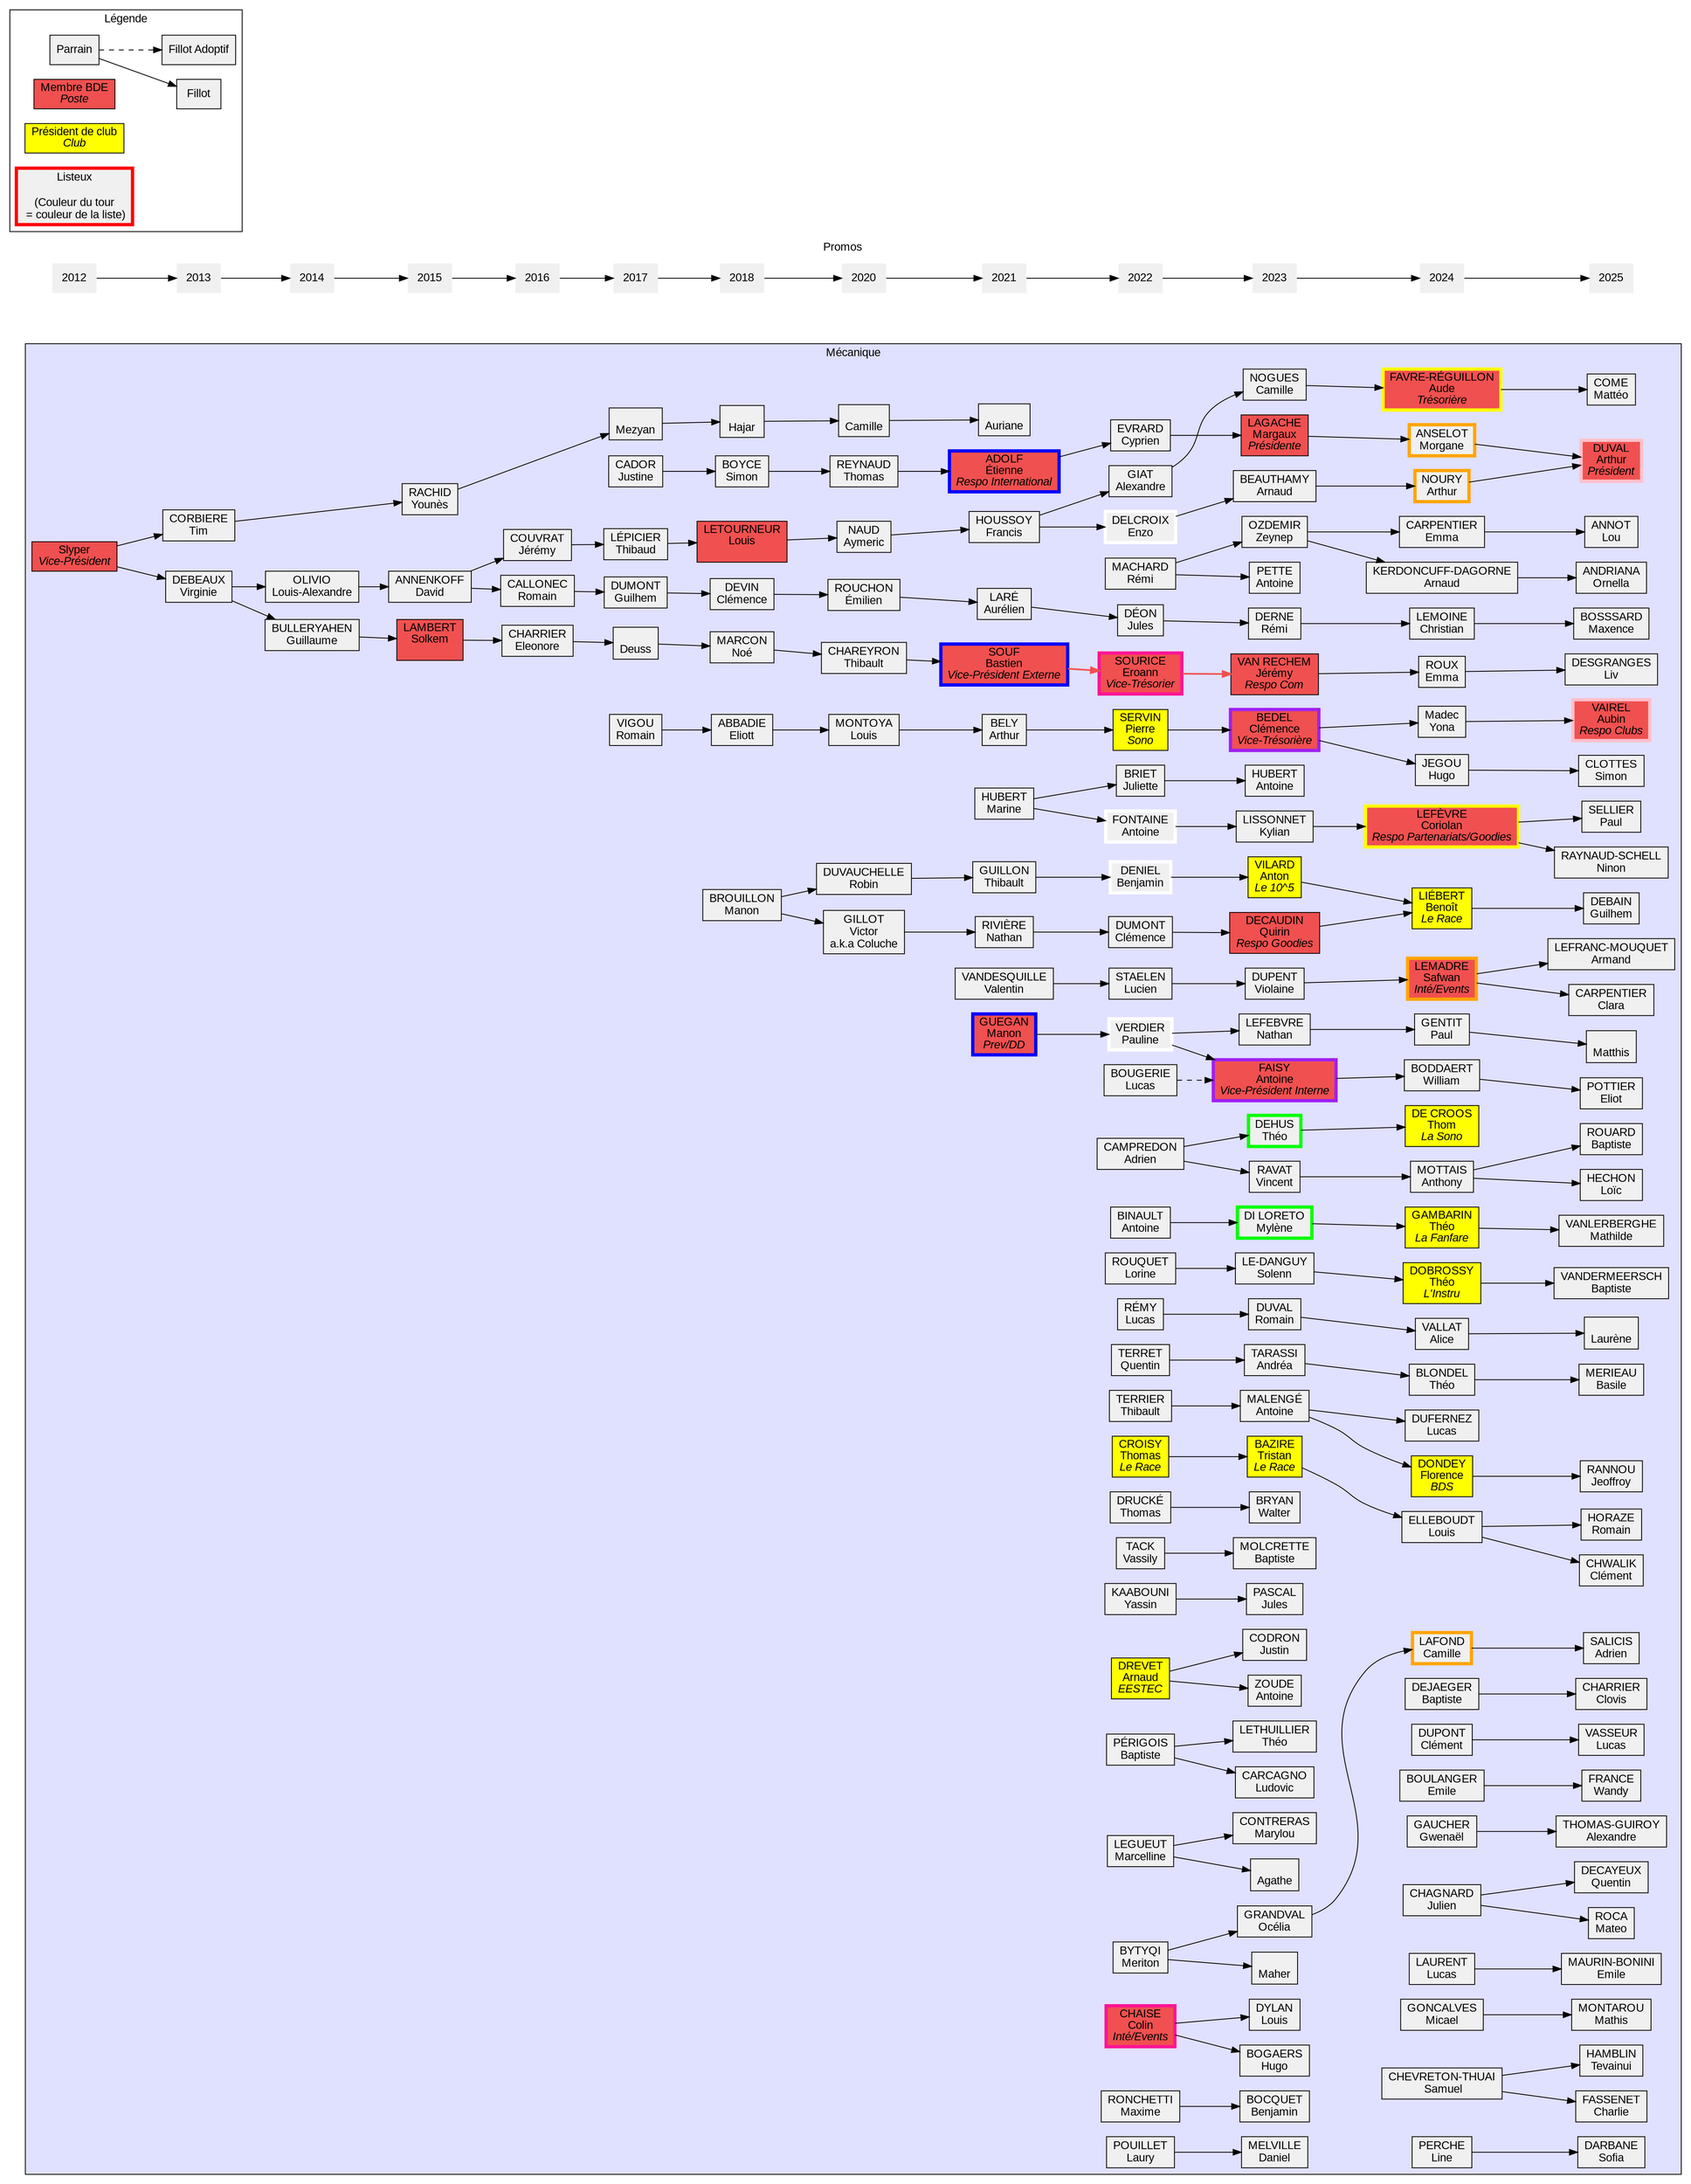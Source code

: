 digraph meca {
	graph [
		charset = "UTF-8";
		style = filled;
		fontname = "Arial";
	];

	node [
		shape = box;
		style = filled;
		fillcolor = "#f0f0f0";
		fontname = "Arial";
	];

	rankdir = LR;

	subgraph cluster_promos {
		label = "Promos";
		penwidth = 0;
		color = none;
		node [shape = none];

		"2012" -> "2013" -> "2014" -> "2015" -> "2016" -> "2017" -> "2018" -> "2020" -> "2021" -> "2022" -> "2023" -> "2024"-> "2025";
	}
    	subgraph cluster_legende {
		label = "Légende";
		fillcolor = none;

		leg_parrain	[label = "Parrain"];
		leg_fillot	[label = "Fillot"];
		leg_fillotadop	[label = "Fillot Adoptif"];
		leg_BDE		[label = <Membre BDE<BR/><I>Poste</I>> fillcolor="#f05050"];
		leg_prez	[label = <Président de club<BR/><I>Club</I>> fillcolor="yellow"];
		leg_listeux	[label = "Listeux\n\n(Couleur du tour\n = couleur de la liste)" penwidth=4 color="red"];

		leg_parrain -> leg_fillot;
		leg_parrain -> leg_fillotadop [style = "dashed"];
	}
	
	subgraph cluster_meca {
		label = "Mécanique";
		fillcolor = "#E0E0FF";

		{ rank = "same";
			slyper		[label = <Slyper<BR/><I>Vice-Président</I>>  fillcolor="#f05050"];
		}

		{ rank = "same";
			virginiedeb	[label = "DEBEAUX\nVirginie"];
			timcorb		[label = "CORBIERE\nTim"];
		}
		slyper -> virginiedeb;
		slyper -> timcorb;

		{ rank = "same";
			guillaumebulle	[label = "BULLERYAHEN\nGuillaume"];
			louisalexoli	[label = "OLIVIO\nLouis-Alexandre"];
		}
		virginiedeb -> guillaumebulle;
		virginiedeb -> louisalexoli;

		{ rank = "same";
			davidanne	[label = "ANNENKOFF\nDavid"];
			solkemlam	[label = <LAMBERT<BR/>Solkem<BR/><I> </I>>  fillcolor="#f05050"];
			younesrach	[label = "RACHID\nYounès"];
		}
		guillaumebulle -> solkemlam;
		louisalexoli -> davidanne;

		timcorb -> younesrach;

		{ rank = "same";
			eleonorechar	[label = "CHARRIER\nEleonore"];
			jeremycou	[label = "COUVRAT\nJérémy"];
			romaincal	[label = "CALLONEC\nRomain"];
		}
		davidanne -> jeremycou;
		davidanne -> romaincal;
		solkemlam -> eleonorechar;

		{ rank = "same";
			deuss		[label = "\nDeuss"];
			guilhemdum	[label = "DUMONT\nGuilhem"];
			justinecad	[label = "CADOR\nJustine"];
			mezyan		[label = "\nMezyan"];
			romainvig	[label = "VIGOU\nRomain"];
			thibaudlep	[label = "LÉPICIER\nThibaud"];
		}
		eleonorechar -> deuss;
		jeremycou -> thibaudlep;
		romaincal -> guilhemdum;

		younesrach -> mezyan;

		{ rank = "same";
			clemencedev	[label = "DEVIN\nClémence"];
			elliotabba	[label = "ABBADIE\nEliott"];
			hajar		[label = "\nHajar"];
			louislet	[label = <LETOURNEUR<BR/>Louis<BR/><I> </I>> fillcolor="#f05050"];
			manonbrou	[label = "BROUILLON\nManon"];
			noemarc		[label = "MARCON\nNoé"];
			simonboy	[label = "BOYCE\nSimon"];
		}
		deuss -> noemarc;
		guilhemdum -> clemencedev;
		justinecad -> simonboy;
		mezyan -> hajar;
		romainvig -> elliotabba;
		thibaudlep -> louislet;

		{ rank = "same";
			aymericnaud	[label = "NAUD\nAymeric"];
			camille 	[label = "\nCamille"];
			coluche		[label = "GILLOT\nVictor\na.k.a Coluche"];
			emilienrou	[label = "ROUCHON\nÉmilien"];
			louismonto	[label = "MONTOYA\nLouis"];
			robinduv	[label = "DUVAUCHELLE\nRobin"];
			thibaultchar	[label = "CHAREYRON\nThibault"];
			thomasrey	[label = "REYNAUD\nThomas"];
		}
		clemencedev -> emilienrou;
		elliotabba -> louismonto;
		hajar -> camille;
		louislet -> aymericnaud;
		manonbrou -> coluche;
		manonbrou -> robinduv;
		noemarc -> thibaultchar;
		simonboy -> thomasrey;

		{ rank = "same";
			arthurbely	[label = "BELY\nArthur"];
			aurelienlar	[label = "LARÉ\nAurélien"];
			auriane		[label = "\nAuriane"];
			bastiensouf	[label = <SOUF<BR/>Bastien<BR/><I>Vice-Président Externe</I>> fillcolor="#f05050" penwidth=4 color="blue"];
			etiennead	[label = <ADOLF<BR/>Étienne<BR/><I>Respo International</I>> fillcolor="#f05050" penwidth=4 color="blue"];
			francishouss	[label = "HOUSSOY\nFrancis"];
			manongueg	[label = <GUEGAN<BR/>Manon<BR/><I>Prev/DD</I>>  fillcolor="#f05050" penwidth=4 color="blue"];
			marinehub	[label = "HUBERT\nMarine"];
			nathanriv	[label = "RIVIÈRE\nNathan"];
			thibaultgui	[label = "GUILLON\nThibault"];
			valentinvan	[label = "VANDESQUILLE\nValentin"];
		}
		aymericnaud -> francishouss;
		camille -> auriane;
		coluche -> nathanriv;
		emilienrou -> aurelienlar;
		louismonto -> arthurbely;
		robinduv -> thibaultgui;
		thibaultchar -> bastiensouf;
		thomasrey -> etiennead;

		{ rank="same";
			adriencamp	[label = "CAMPREDON\nAdrien"];
			alexandregiat	[label = "GIAT\nAlexandre"];
			antoinebin	[label = "BINAULT\nAntoine"];
			antoinefont	[label = "FONTAINE\nAntoine" penwidth=4 color="white"];
			benjamindeniel	[label = "DENIEL\nBenjamin" penwidth=4 color="white"];
			clemencedum 	[label = "DUMONT\nClémence"];
			
			cyprienev	[label = "EVRARD\nCyprien"];
			enzodel		[label = "DELCROIX\nEnzo" penwidth=4 color="white"];
			eroann		[label = <SOURICE<BR/>Eroann<BR/><I>Vice-Trésorier</I>> fillcolor="#f05050" penwidth=4 color="deeppink"];
			julesde		[label = "DÉON\nJules"];
			juliettebri	[label = "BRIET\nJuliette"];

			lorine 		[label = "ROUQUET\nLorine"];
			lucasb 		[label = "BOUGERIE\nLucas"];
			lucasr		[label = "RÉMY\nLucas"];
			luciensta	[label = "STAELEN\nLucien"];
			
			

			paulineverd	[label = "VERDIER\nPauline" penwidth=4 color="white"];
			quentinterr	[label = "TERRET\nQuentin"];
			remimach	[label = "MACHARD\nRémi"];
			servin		[label = <SERVIN<BR/>Pierre<BR/><I>Sono</I>> fillcolor="yellow"];
			thibaultter	[label = "TERRIER\nThibault"];
			thomascroi	[label = <CROISY<BR/>Thomas<BR/><I>Le Race</I>> fillcolor="yellow"];
			thomasdru	[label = "DRUCKÉ\nThomas"];
			vassily		[label = "TACK\nVassily"];
			yassin 		[label = "KAABOUNI\nYassin"];
			arnauddrev	[label = <DREVET<BR/>Arnaud<BR/><I>EESTEC</I>> fillcolor="yellow"];
			baptisteperi	[label = "PÉRIGOIS\nBaptiste"];
			marcelline	[label = "LEGUEUT\nMarcelline"];
			meriton		[label = "BYTYQI\nMeriton"];
			colinchaise	[label = <CHAISE<BR/>Colin<BR/><I>Inté/Events</I>> fillcolor="#f05050" penwidth=4 color="deeppink"];
			maxime 		[label = "RONCHETTI\nMaxime"];
            laury		[label = "POUILLET\nLaury"];
		}
		arthurbely -> servin;
		aurelienlar -> julesde;
		bastiensouf -> eroann [penwidth=2 color = "#f05050"];
		etiennead -> cyprienev;
		francishouss -> alexandregiat;
		francishouss -> enzodel;
		manongueg -> paulineverd;
		marinehub -> antoinefont;
		marinehub -> juliettebri;
		nathanriv -> clemencedum;
		thibaultgui -> benjamindeniel;
		valentinvan -> luciensta;

		{ rank = "same";
			agathe		[label = "\nAgathe"];
			andreatar	[label = "TARASSI\nAndréa"];
			antoinefais	[label = <FAISY<BR/>Antoine<BR/><I>Vice-Président Interne</I>> fillcolor="#f05050" penwidth=4 color="purple"];
			antoinehub	[label = "HUBERT\nAntoine"];
			antoinemal	[label = "MALENGÉ\nAntoine"];
			antoinepett	[label = "PETTE\nAntoine"];
			antoinezoud	[label = "ZOUDE\nAntoine"];
			antonvil	[label = <VILARD<BR/>Anton<BR/><I>Le 10^5</I>> fillcolor="yellow"];
			arnaudbeau	[label = "BEAUTHAMY\nArnaud"];
			baptistemol	[label = "MOLCRETTE\nBaptiste"];
			benjaminboc	[label = "BOCQUET\nBenjamin"];
			camillenog	[label = "NOGUES\nCamille"];
			clemencebed	[label = <BEDEL<BR/>Clémence<BR/><I>Vice-Trésorière</I>> fillcolor="#f05050" penwidth=4 color="purple"];
			danielmel	[label = "MELVILLE\nDaniel"];
			hugobog		[label = "BOGAERS\nHugo"];
			jeremyvanrech	[label = <VAN RECHEM<BR/>Jérémy<BR/><I>Respo Com</I>> fillcolor="#f05050"];
			julespasc	[label = "PASCAL\nJules"];
			justincod	[label = "CODRON\nJustin"];
			kylianliss	[label = "LISSONNET\nKylian"];
			louisdyl	[label = "DYLAN\nLouis"];
			ludoviccar	[label = "CARCAGNO\nLudovic"];
			maher 		[label = "\nMaher"];
			maryloucon	[label = "CONTRERAS\nMarylou"];
			margauxlag	[label = <LAGACHE<BR/>Margaux<BR/><I>Présidente</I>> fillcolor="#f05050"];
			mylenedil	[label = "DI LORETO\nMylène" penwidth=4 color="green"];
			nathanlef	[label = "LEFEBVRE\nNathan"];
			oceliagra	[label = "GRANDVAL\nOcélia"];
			quirin		[label = <DECAUDIN<BR/>Quirin<BR/><I>Respo Goodies</I>> fillcolor="#f05050"];
			remider		[label = "DERNE\nRémi"];
			romainduv	[label = "DUVAL\nRomain"];
			solennled	[label = "LE-DANGUY\nSolenn"];
			theodehu	[label = "DEHUS\nThéo" penwidth=4 color="green"];
			theoletu	[label = "LETHUILLIER\nThéo"];
			tristanbaz 	[label = <BAZIRE<BR/>Tristan<BR/><I>Le Race</I>> fillcolor="yellow"];
			vincentrava	[label = "RAVAT\nVincent"];
			violainedup	[label = "DUPENT\nViolaine"];
			walterbry 	[label = "BRYAN\nWalter"];
			zeynep		[label = "OZDEMIR\nZeynep"];
		}
		adriencamp -> theodehu;
		adriencamp -> vincentrava;
		alexandregiat -> camillenog;
		antoinebin -> mylenedil;
		antoinefont -> kylianliss;
		arnauddrev -> antoinezoud;
		arnauddrev -> justincod;
		baptisteperi -> ludoviccar;
		baptisteperi -> theoletu;
		benjamindeniel -> antonvil;
		clemencedum -> quirin;
		colinchaise -> hugobog;
		colinchaise -> louisdyl;
		cyprienev -> margauxlag;
		enzodel -> arnaudbeau;
		eroann -> jeremyvanrech [penwidth=2 color = "#f05050"];
		julesde -> remider;
		juliettebri -> antoinehub;
		laury -> danielmel;
		lorine -> solennled;
		lucasb -> antoinefais [style = "dashed"];
		lucasr -> romainduv;
		luciensta -> violainedup;
		marcelline -> agathe;
		marcelline -> maryloucon;
		maxime -> benjaminboc;
		meriton -> maher;
		meriton -> oceliagra;
		paulineverd -> antoinefais;
		paulineverd -> nathanlef;
		quentinterr -> andreatar;
		remimach -> antoinepett;
		remimach -> zeynep;
		servin -> clemencebed;
		thibaultter -> antoinemal;
		thomascroi -> tristanbaz;
		thomasdru -> walterbry;
		vassily -> baptistemol;
		yassin -> julespasc;

		{ rank = "same";
			alicevall	[label = "VALLAT\nAlice"];
			anthonymott	[label = "MOTTAIS\nAnthony"];
			arnaudkd	[label = "KERDONCUFF-DAGORNE\nArnaud"];
			arthurnour	[label = "NOURY\nArthur" penwidth=4 color="orange"];
			aude		[label = <FAVRE-RÉGUILLON<BR/>Aude<BR/><I>Trésorière</I>> fillcolor="#f05050" penwidth=4 color="yellow"];
			baptistedej [label = "DEJAEGER\nBaptiste"];
			benoitlieb	[label = <LIÉBERT<BR/>Benoît<BR/><I>Le Race</I>> fillcolor="yellow"];
			camillemeca	[label = "LAFOND\nCamille" penwidth=4 color="orange"];
			clementdup	[label = "DUPONT\nClément"];
			coriolan	[label = <LEFÈVRE<BR/>Coriolan<BR/><I>Respo Partenariats/Goodies</I>> fillcolor="#f05050" penwidth=4 color="yellow"];
			emmacarp	[label = "CARPENTIER\nEmma"];
			emmaroux	[label = "ROUX\nEmma"];
			emileboul	[label = "BOULANGER\nEmile"];
			florencedon	[label = <DONDEY<BR/>Florence<BR/><I>BDS</I>> fillcolor="yellow"];
			gwenaelgau	[label = "GAUCHER\nGwenaël"];
			hugojeg		[label = "JEGOU\nHugo"];
			juliencha   [label = "CHAGNARD\nJulien"];
			louiselle	[label = "ELLEBOUDT\nLouis"];
			lucasdufe	[label = "DUFERNEZ\nLucas"];
			lucaslaur   [label = "LAURENT\nLucas"];
			morganeans	[label = "ANSELOT\nMorgane" penwidth=4 color="orange"];
			micaelgon  [label = "GONCALVES\nMicael"];			
			paulgenti	[label = "GENTIT\nPaul"];
			safwanlem	[label = <LEMADRE<BR/>Safwan<BR/><I>Inté/Events</I>> fillcolor="#f05050" penwidth=4 color="orange"];
			theoblond	[label = "BLONDEL\nThéo"];
			theodobro	[label = <DOBROSSY<BR/>Théo<BR/><I>L'Instru</I>> fillcolor="yellow"];
			theogamb	[label = <GAMBARIN<BR/>Théo<BR/><I>La Fanfare</I>> fillcolor="yellow"];
			tomdecro	[label = <DE CROOS<BR/>Thom<BR/><I>La Sono</I>> fillcolor="yellow"];
			samchevre   [label = "CHEVRETON-THUAI\n Samuel"];
			williambodd	[label = "BODDAERT\nWilliam"];
			yonamdc		[label = "Madec\nYona"];
			clemoine	[label = "LEMOINE\nChristian"];
            linebwns    [label = "PERCHE\nLine"];
		}
		andreatar -> theoblond;
		antoinefais -> williambodd;
		antoinemal -> florencedon;
		antoinemal -> lucasdufe;
		antonvil -> benoitlieb;
		arnaudbeau -> arthurnour;
		camillenog -> aude;
		clemencebed -> hugojeg;
		clemencebed -> yonamdc;
		jeremyvanrech -> emmaroux;
		margauxlag -> morganeans;
		nathanlef -> paulgenti;
		quirin -> benoitlieb;
		romainduv -> alicevall;
		oceliagra ->camillemeca;
		solennled -> theodobro;
		theodehu -> tomdecro;
		tristanbaz -> louiselle;
		vincentrava -> anthonymott;
		violainedup -> safwanlem;
		zeynep -> arnaudkd;
		zeynep -> emmacarp;
		remider -> clemoine;
		kylianliss->coriolan;
		mylenedil->theogamb;
		
		{ rank = "same";
			adriensal	[label = "SALICIS\nAdrien"];
			alexandreth [label = "THOMAS-GUIROY\nAlexandre"];
			armandlef	[label = "LEFRANC-MOUQUET\nArmand"];
			arthurdvl   [label = <DUVAL<BR/>Arthur<BR/><I>Président</I>> fillcolor="#f05050" penwidth=4 color="pink"];
			aubinvairel [label = <VAIREL<BR/>Aubin<BR/><I>Respo Clubs</I>> fillcolor="#f05050" penwidth=4 color="pink"];
			baptisterou [label = "ROUARD\nBaptiste"];
			baptistevan [label = "VANDERMEERSCH\nBaptiste"];
			basilemerie [label = "MERIEAU\nBasile"];
			charliefass [label = "FASSENET\nCharlie"];
			clementchw  [label = "CHWALIK\nClément"];
			claracarp   [label = "CARPENTIER\nClara"];
			clovischar  [label = "CHARRIER\nClovis"];
			eliotpott   [label = "POTTIER\nEliot"];
			emilemaur   [label = "MAURIN-BONINI\nEmile"];
			guilhemdbn  [label = "DEBAIN\nGuilhem"];
			jeoffroyra  [label = "RANNOU\nJeoffroy"];
			laurene     [label = "\nLaurène"];
			livdesgr    [label = "DESGRANGES\nLiv"];
			loichecho   [label = "HECHON\nLoïc"];
			louannot    [label = "ANNOT\nLou"];
			lucasvass   [label = "VASSEUR\nLucas"];
			mateoroca   [label = "ROCA\nMateo"];
			mathildeva  [label = "VANLERBERGHE\nMathilde"];
			mathismont  [label = "MONTAROU\nMathis"];
			matteeocom  [label = "COME\nMattéo"];
			matthis     [label = "\nMatthis"];
			maxencebos  [label = "BOSSSARD\nMaxence"];
			ninonrayn   [label = "RAYNAUD-SCHELL\nNinon"];
			ornellaan   [label = "ANDRIANA\nOrnella"];
			paulselli   [label = "SELLIER\nPaul"];
			quentindec  [label = "DECAYEUX\nQuentin"];
			romainhoz   [label = "HORAZE\nRomain"];
			simonclott  [label ="CLOTTES\nSimon"];
			sofiadarb   [label = "DARBANE\nSofia"];
			tevainuiha  [label = "HAMBLIN\nTevainui"];
			wandyfr     [label = "FRANCE\nWandy"];
			}
            alicevall->laurene;
			anthonymott->baptisterou;
			anthonymott->loichecho;
			arnaudkd -> ornellaan;
			arthurnour->arthurdvl;
			aude->matteeocom;
			baptistedej -> clovischar;
			benoitlieb->guilhemdbn;
			camillemeca->adriensal;
			coriolan->ninonrayn;
			coriolan->paulselli;
			clemoine->maxencebos;
			clementdup -> lucasvass;
			emmacarp->louannot;
			emmaroux->livdesgr;
			emileboul->wandyfr;
			florencedon->jeoffroyra;
			gwenaelgau -> alexandreth;
			hugojeg->simonclott;
			juliencha->mateoroca;
			juliencha -> quentindec;
			linebwns->sofiadarb;
			louiselle->clementchw;
			louiselle->romainhoz;
			lucaslaur->emilemaur;
			morganeans->arthurdvl;
			micaelgon->mathismont;
			paulgenti->matthis;
			safwanlem->claracarp;
			safwanlem -> armandlef;
			samchevre->charliefass;
			samchevre->tevainuiha;
			theoblond->basilemerie;
			theodobro->baptistevan;
			theogamb->mathildeva;
			williambodd->eliotpott;
			yonamdc->aubinvairel;
			
        
			
			
			
			
			
			
			
			
			
			
			
	}

	endnode [style=invis];

	emmacarp -> endnode [style=invis];
	"2024" -> endnode [style=invis];
}

